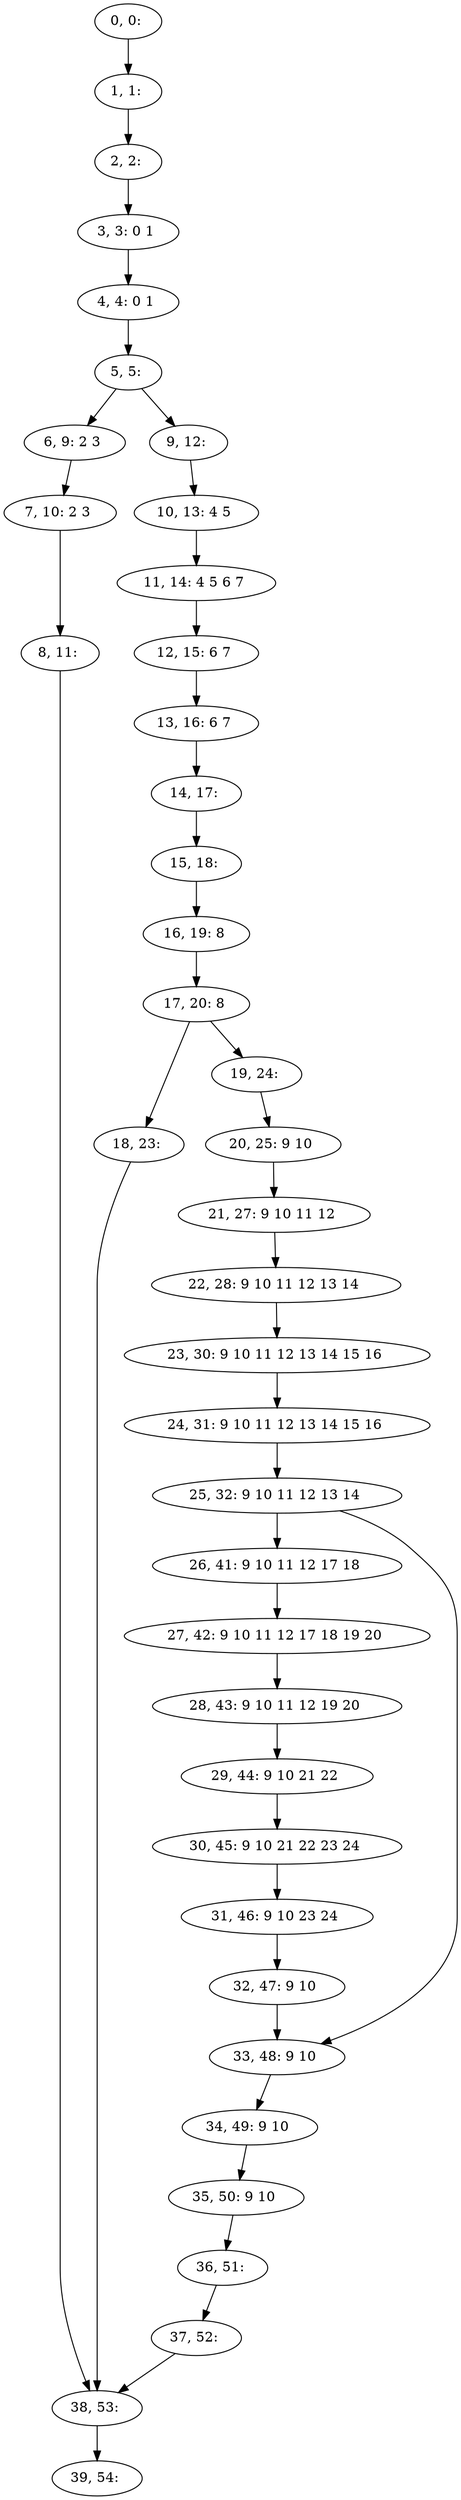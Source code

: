 digraph G {
0[label="0, 0: "];
1[label="1, 1: "];
2[label="2, 2: "];
3[label="3, 3: 0 1 "];
4[label="4, 4: 0 1 "];
5[label="5, 5: "];
6[label="6, 9: 2 3 "];
7[label="7, 10: 2 3 "];
8[label="8, 11: "];
9[label="9, 12: "];
10[label="10, 13: 4 5 "];
11[label="11, 14: 4 5 6 7 "];
12[label="12, 15: 6 7 "];
13[label="13, 16: 6 7 "];
14[label="14, 17: "];
15[label="15, 18: "];
16[label="16, 19: 8 "];
17[label="17, 20: 8 "];
18[label="18, 23: "];
19[label="19, 24: "];
20[label="20, 25: 9 10 "];
21[label="21, 27: 9 10 11 12 "];
22[label="22, 28: 9 10 11 12 13 14 "];
23[label="23, 30: 9 10 11 12 13 14 15 16 "];
24[label="24, 31: 9 10 11 12 13 14 15 16 "];
25[label="25, 32: 9 10 11 12 13 14 "];
26[label="26, 41: 9 10 11 12 17 18 "];
27[label="27, 42: 9 10 11 12 17 18 19 20 "];
28[label="28, 43: 9 10 11 12 19 20 "];
29[label="29, 44: 9 10 21 22 "];
30[label="30, 45: 9 10 21 22 23 24 "];
31[label="31, 46: 9 10 23 24 "];
32[label="32, 47: 9 10 "];
33[label="33, 48: 9 10 "];
34[label="34, 49: 9 10 "];
35[label="35, 50: 9 10 "];
36[label="36, 51: "];
37[label="37, 52: "];
38[label="38, 53: "];
39[label="39, 54: "];
0->1 ;
1->2 ;
2->3 ;
3->4 ;
4->5 ;
5->6 ;
5->9 ;
6->7 ;
7->8 ;
8->38 ;
9->10 ;
10->11 ;
11->12 ;
12->13 ;
13->14 ;
14->15 ;
15->16 ;
16->17 ;
17->18 ;
17->19 ;
18->38 ;
19->20 ;
20->21 ;
21->22 ;
22->23 ;
23->24 ;
24->25 ;
25->26 ;
25->33 ;
26->27 ;
27->28 ;
28->29 ;
29->30 ;
30->31 ;
31->32 ;
32->33 ;
33->34 ;
34->35 ;
35->36 ;
36->37 ;
37->38 ;
38->39 ;
}
